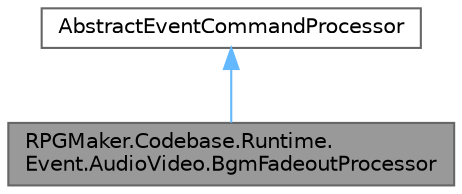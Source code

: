 digraph "RPGMaker.Codebase.Runtime.Event.AudioVideo.BgmFadeoutProcessor"
{
 // LATEX_PDF_SIZE
  bgcolor="transparent";
  edge [fontname=Helvetica,fontsize=10,labelfontname=Helvetica,labelfontsize=10];
  node [fontname=Helvetica,fontsize=10,shape=box,height=0.2,width=0.4];
  Node1 [id="Node000001",label="RPGMaker.Codebase.Runtime.\lEvent.AudioVideo.BgmFadeoutProcessor",height=0.2,width=0.4,color="gray40", fillcolor="grey60", style="filled", fontcolor="black",tooltip="（※翻訳者追記） いわゆるプログラムで言う所の、インストラクション（Instruction；命令）だ。つまりこれは、背景音楽フェードアウト命令"];
  Node2 -> Node1 [id="edge1_Node000001_Node000002",dir="back",color="steelblue1",style="solid",tooltip=" "];
  Node2 [id="Node000002",label="AbstractEventCommandProcessor",height=0.2,width=0.4,color="gray40", fillcolor="white", style="filled",URL="$d9/de5/class_r_p_g_maker_1_1_codebase_1_1_runtime_1_1_event_1_1_abstract_event_command_processor.html",tooltip="（※翻訳者追記） いわゆるプログラムで言う所の、インストラクション（Instruction；命令）だ。その抽象クラス"];
}
